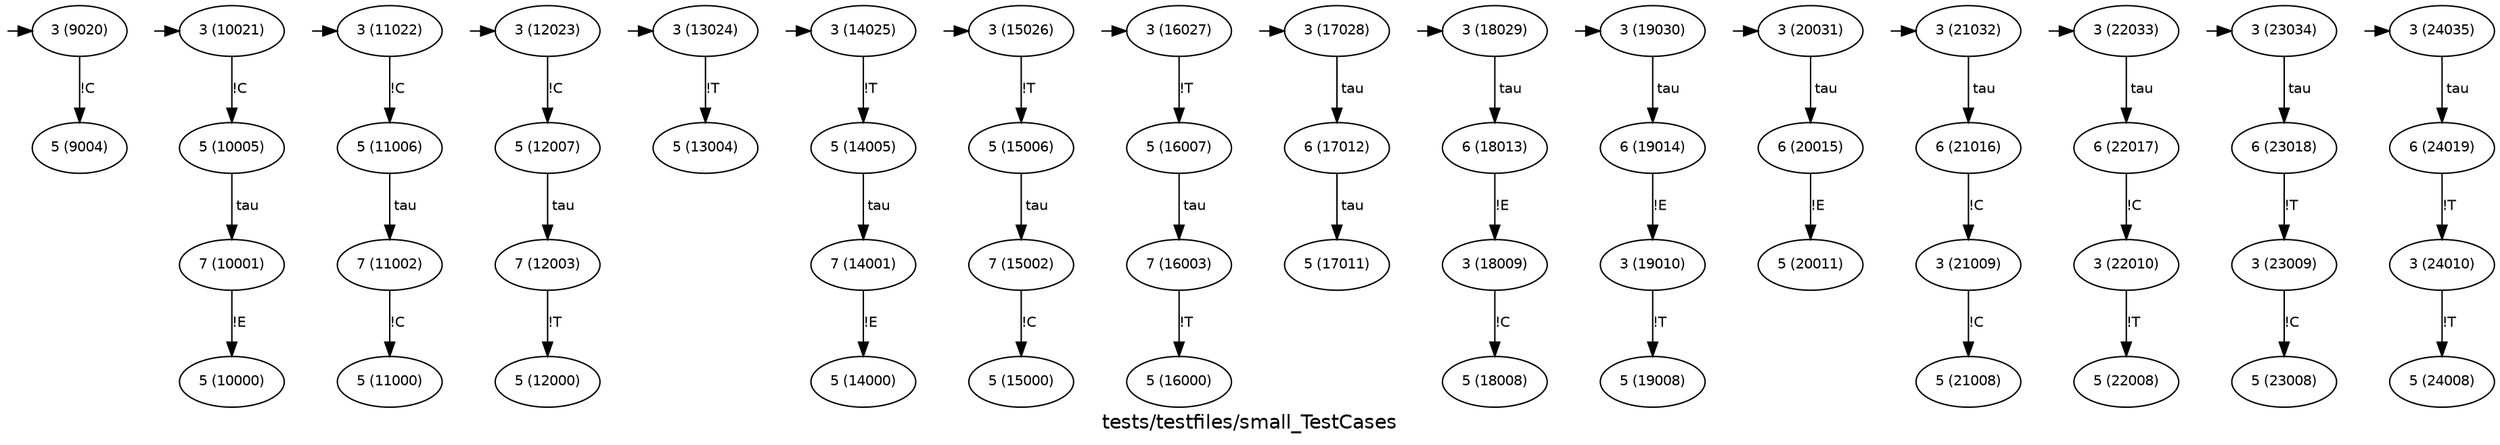 digraph D {
graph [fontname="Helvetica", label="tests/testfiles/small_TestCases"];
node [fontname="Helvetica" fontsize=10];
edge [fontname="Helvetica" fontsize=10];
  q_9020 [label="" height="0.01" width="0.01" style="invis"];
  q_9020 -> 9020 [minlen="0.5"];
  9004 [label="5 (9004)"]
  9020 [label="3 (9020)"]
  9020 -> 9004 [label="!C"]
  q_10021 [label="" height="0.01" width="0.01" style="invis"];
  q_10021 -> 10021 [minlen="0.5"];
  10000 [label="5 (10000)"]
  10001 [label="7 (10001)"]
  10001 -> 10000 [label="!E"]
  10005 [label="5 (10005)"]
  10005 -> 10001 [label=" tau"]
  10021 [label="3 (10021)"]
  10021 -> 10005 [label="!C"]
  q_11022 [label="" height="0.01" width="0.01" style="invis"];
  q_11022 -> 11022 [minlen="0.5"];
  11000 [label="5 (11000)"]
  11002 [label="7 (11002)"]
  11002 -> 11000 [label="!C"]
  11006 [label="5 (11006)"]
  11006 -> 11002 [label=" tau"]
  11022 [label="3 (11022)"]
  11022 -> 11006 [label="!C"]
  q_12023 [label="" height="0.01" width="0.01" style="invis"];
  q_12023 -> 12023 [minlen="0.5"];
  12000 [label="5 (12000)"]
  12003 [label="7 (12003)"]
  12003 -> 12000 [label="!T"]
  12007 [label="5 (12007)"]
  12007 -> 12003 [label=" tau"]
  12023 [label="3 (12023)"]
  12023 -> 12007 [label="!C"]
  q_13024 [label="" height="0.01" width="0.01" style="invis"];
  q_13024 -> 13024 [minlen="0.5"];
  13004 [label="5 (13004)"]
  13024 [label="3 (13024)"]
  13024 -> 13004 [label="!T"]
  q_14025 [label="" height="0.01" width="0.01" style="invis"];
  q_14025 -> 14025 [minlen="0.5"];
  14000 [label="5 (14000)"]
  14001 [label="7 (14001)"]
  14001 -> 14000 [label="!E"]
  14005 [label="5 (14005)"]
  14005 -> 14001 [label=" tau"]
  14025 [label="3 (14025)"]
  14025 -> 14005 [label="!T"]
  q_15026 [label="" height="0.01" width="0.01" style="invis"];
  q_15026 -> 15026 [minlen="0.5"];
  15000 [label="5 (15000)"]
  15002 [label="7 (15002)"]
  15002 -> 15000 [label="!C"]
  15006 [label="5 (15006)"]
  15006 -> 15002 [label=" tau"]
  15026 [label="3 (15026)"]
  15026 -> 15006 [label="!T"]
  q_16027 [label="" height="0.01" width="0.01" style="invis"];
  q_16027 -> 16027 [minlen="0.5"];
  16000 [label="5 (16000)"]
  16003 [label="7 (16003)"]
  16003 -> 16000 [label="!T"]
  16007 [label="5 (16007)"]
  16007 -> 16003 [label=" tau"]
  16027 [label="3 (16027)"]
  16027 -> 16007 [label="!T"]
  q_17028 [label="" height="0.01" width="0.01" style="invis"];
  q_17028 -> 17028 [minlen="0.5"];
  17011 [label="5 (17011)"]
  17012 [label="6 (17012)"]
  17012 -> 17011 [label=" tau"]
  17028 [label="3 (17028)"]
  17028 -> 17012 [label=" tau"]
  q_18029 [label="" height="0.01" width="0.01" style="invis"];
  q_18029 -> 18029 [minlen="0.5"];
  18008 [label="5 (18008)"]
  18009 [label="3 (18009)"]
  18009 -> 18008 [label="!C"]
  18013 [label="6 (18013)"]
  18013 -> 18009 [label="!E"]
  18029 [label="3 (18029)"]
  18029 -> 18013 [label=" tau"]
  q_19030 [label="" height="0.01" width="0.01" style="invis"];
  q_19030 -> 19030 [minlen="0.5"];
  19008 [label="5 (19008)"]
  19010 [label="3 (19010)"]
  19010 -> 19008 [label="!T"]
  19014 [label="6 (19014)"]
  19014 -> 19010 [label="!E"]
  19030 [label="3 (19030)"]
  19030 -> 19014 [label=" tau"]
  q_20031 [label="" height="0.01" width="0.01" style="invis"];
  q_20031 -> 20031 [minlen="0.5"];
  20011 [label="5 (20011)"]
  20015 [label="6 (20015)"]
  20015 -> 20011 [label="!E"]
  20031 [label="3 (20031)"]
  20031 -> 20015 [label=" tau"]
  q_21032 [label="" height="0.01" width="0.01" style="invis"];
  q_21032 -> 21032 [minlen="0.5"];
  21008 [label="5 (21008)"]
  21009 [label="3 (21009)"]
  21009 -> 21008 [label="!C"]
  21016 [label="6 (21016)"]
  21016 -> 21009 [label="!C"]
  21032 [label="3 (21032)"]
  21032 -> 21016 [label=" tau"]
  q_22033 [label="" height="0.01" width="0.01" style="invis"];
  q_22033 -> 22033 [minlen="0.5"];
  22008 [label="5 (22008)"]
  22010 [label="3 (22010)"]
  22010 -> 22008 [label="!T"]
  22017 [label="6 (22017)"]
  22017 -> 22010 [label="!C"]
  22033 [label="3 (22033)"]
  22033 -> 22017 [label=" tau"]
  q_23034 [label="" height="0.01" width="0.01" style="invis"];
  q_23034 -> 23034 [minlen="0.5"];
  23008 [label="5 (23008)"]
  23009 [label="3 (23009)"]
  23009 -> 23008 [label="!C"]
  23018 [label="6 (23018)"]
  23018 -> 23009 [label="!T"]
  23034 [label="3 (23034)"]
  23034 -> 23018 [label=" tau"]
  q_24035 [label="" height="0.01" width="0.01" style="invis"];
  q_24035 -> 24035 [minlen="0.5"];
  24008 [label="5 (24008)"]
  24010 [label="3 (24010)"]
  24010 -> 24008 [label="!T"]
  24019 [label="6 (24019)"]
  24019 -> 24010 [label="!T"]
  24035 [label="3 (24035)"]
  24035 -> 24019 [label=" tau"]
}
